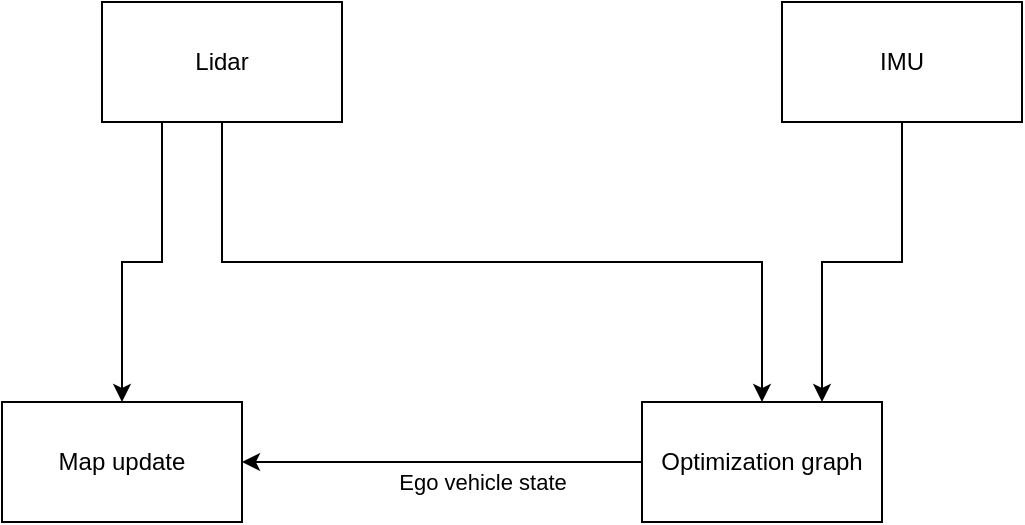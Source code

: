 <mxfile version="21.1.7" type="github">
  <diagram name="Page-1" id="S09wOH1fnD4gX_fz5439">
    <mxGraphModel dx="1360" dy="766" grid="1" gridSize="10" guides="1" tooltips="1" connect="1" arrows="1" fold="1" page="1" pageScale="1" pageWidth="1100" pageHeight="850" math="0" shadow="0">
      <root>
        <mxCell id="0" />
        <mxCell id="1" parent="0" />
        <mxCell id="HESSKM9lZQVeg6lU9n12-8" style="edgeStyle=orthogonalEdgeStyle;rounded=0;orthogonalLoop=1;jettySize=auto;html=1;exitX=0.5;exitY=1;exitDx=0;exitDy=0;entryX=0.75;entryY=0;entryDx=0;entryDy=0;" edge="1" parent="1" source="HESSKM9lZQVeg6lU9n12-1" target="HESSKM9lZQVeg6lU9n12-3">
          <mxGeometry relative="1" as="geometry" />
        </mxCell>
        <mxCell id="HESSKM9lZQVeg6lU9n12-1" value="IMU" style="rounded=0;whiteSpace=wrap;html=1;" vertex="1" parent="1">
          <mxGeometry x="820" y="120" width="120" height="60" as="geometry" />
        </mxCell>
        <mxCell id="HESSKM9lZQVeg6lU9n12-6" style="edgeStyle=orthogonalEdgeStyle;rounded=0;orthogonalLoop=1;jettySize=auto;html=1;exitX=0.5;exitY=1;exitDx=0;exitDy=0;entryX=0.5;entryY=0;entryDx=0;entryDy=0;" edge="1" parent="1" source="HESSKM9lZQVeg6lU9n12-2" target="HESSKM9lZQVeg6lU9n12-3">
          <mxGeometry relative="1" as="geometry" />
        </mxCell>
        <mxCell id="HESSKM9lZQVeg6lU9n12-7" style="edgeStyle=orthogonalEdgeStyle;rounded=0;orthogonalLoop=1;jettySize=auto;html=1;exitX=0.25;exitY=1;exitDx=0;exitDy=0;entryX=0.5;entryY=0;entryDx=0;entryDy=0;" edge="1" parent="1" source="HESSKM9lZQVeg6lU9n12-2" target="HESSKM9lZQVeg6lU9n12-4">
          <mxGeometry relative="1" as="geometry" />
        </mxCell>
        <mxCell id="HESSKM9lZQVeg6lU9n12-2" value="Lidar" style="rounded=0;whiteSpace=wrap;html=1;" vertex="1" parent="1">
          <mxGeometry x="480" y="120" width="120" height="60" as="geometry" />
        </mxCell>
        <mxCell id="HESSKM9lZQVeg6lU9n12-5" style="edgeStyle=orthogonalEdgeStyle;rounded=0;orthogonalLoop=1;jettySize=auto;html=1;" edge="1" parent="1" source="HESSKM9lZQVeg6lU9n12-3" target="HESSKM9lZQVeg6lU9n12-4">
          <mxGeometry relative="1" as="geometry" />
        </mxCell>
        <mxCell id="HESSKM9lZQVeg6lU9n12-9" value="Ego vehicle state" style="edgeLabel;html=1;align=center;verticalAlign=middle;resizable=0;points=[];" vertex="1" connectable="0" parent="HESSKM9lZQVeg6lU9n12-5">
          <mxGeometry x="-0.28" relative="1" as="geometry">
            <mxPoint x="-8" y="10" as="offset" />
          </mxGeometry>
        </mxCell>
        <mxCell id="HESSKM9lZQVeg6lU9n12-3" value="Optimization graph" style="rounded=0;whiteSpace=wrap;html=1;" vertex="1" parent="1">
          <mxGeometry x="750" y="320" width="120" height="60" as="geometry" />
        </mxCell>
        <mxCell id="HESSKM9lZQVeg6lU9n12-4" value="Map update" style="rounded=0;whiteSpace=wrap;html=1;" vertex="1" parent="1">
          <mxGeometry x="430" y="320" width="120" height="60" as="geometry" />
        </mxCell>
      </root>
    </mxGraphModel>
  </diagram>
</mxfile>
